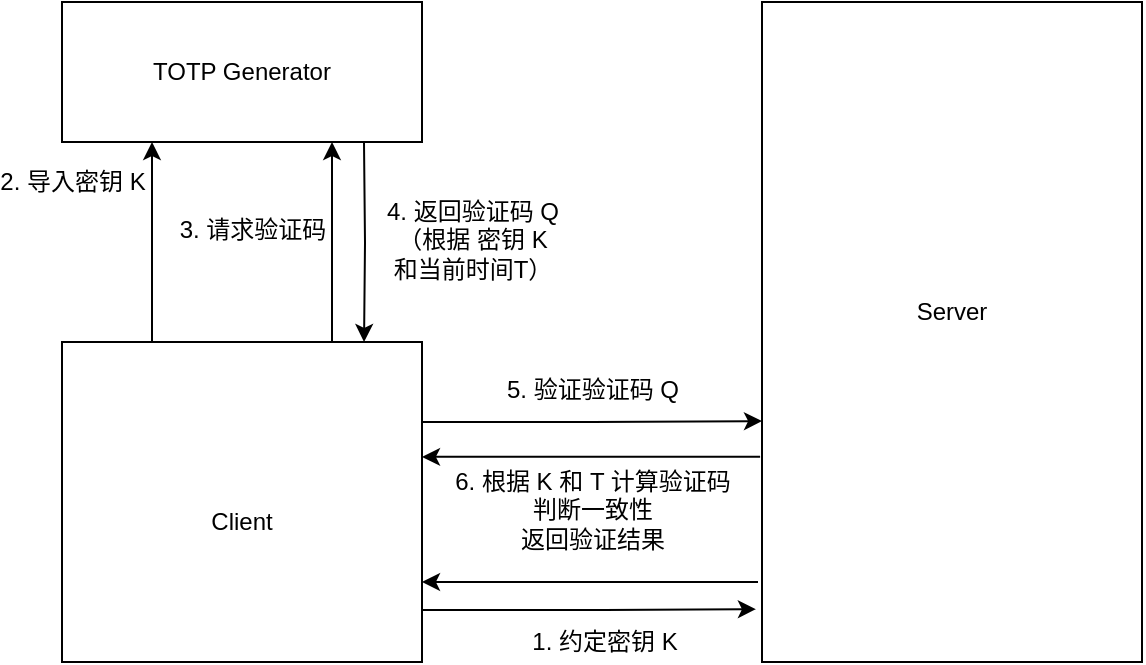 <mxfile version="12.2.4" pages="1"><diagram id="zG60ITpSjG7TOxZtJW8H" name="Page-1"><mxGraphModel dx="648" dy="358" grid="0" gridSize="10" guides="1" tooltips="1" connect="1" arrows="1" fold="1" page="1" pageScale="1" pageWidth="850" pageHeight="1100" math="0" shadow="0"><root><mxCell id="0"/><mxCell id="1" parent="0"/><mxCell id="3" value="" style="rounded=0;whiteSpace=wrap;html=1;" parent="1" vertex="1"><mxGeometry x="210" y="220" width="180" height="70" as="geometry"/></mxCell><mxCell id="4" value="TOTP Generator" style="text;html=1;strokeColor=none;fillColor=none;align=center;verticalAlign=middle;whiteSpace=wrap;rounded=0;" parent="1" vertex="1"><mxGeometry x="240" y="245" width="120" height="20" as="geometry"/></mxCell><mxCell id="11" style="edgeStyle=orthogonalEdgeStyle;rounded=0;orthogonalLoop=1;jettySize=auto;html=1;exitX=0.25;exitY=0;exitDx=0;exitDy=0;entryX=0.25;entryY=1;entryDx=0;entryDy=0;" parent="1" source="5" target="3" edge="1"><mxGeometry relative="1" as="geometry"/></mxCell><mxCell id="13" style="edgeStyle=orthogonalEdgeStyle;rounded=0;orthogonalLoop=1;jettySize=auto;html=1;exitX=0.75;exitY=0;exitDx=0;exitDy=0;entryX=0.75;entryY=1;entryDx=0;entryDy=0;" parent="1" source="5" target="3" edge="1"><mxGeometry relative="1" as="geometry"/></mxCell><mxCell id="19" style="edgeStyle=orthogonalEdgeStyle;rounded=0;orthogonalLoop=1;jettySize=auto;html=1;exitX=1;exitY=0.25;exitDx=0;exitDy=0;entryX=0;entryY=0.635;entryDx=0;entryDy=0;entryPerimeter=0;" parent="1" source="5" target="6" edge="1"><mxGeometry relative="1" as="geometry"><Array as="points"><mxPoint x="475" y="430"/></Array></mxGeometry></mxCell><mxCell id="5" value="" style="rounded=0;whiteSpace=wrap;html=1;" parent="1" vertex="1"><mxGeometry x="210" y="390" width="180" height="160" as="geometry"/></mxCell><mxCell id="9" style="edgeStyle=orthogonalEdgeStyle;rounded=0;orthogonalLoop=1;jettySize=auto;html=1;entryX=1;entryY=0.75;entryDx=0;entryDy=0;" parent="1" target="5" edge="1"><mxGeometry relative="1" as="geometry"><mxPoint x="558" y="510" as="sourcePoint"/><Array as="points"><mxPoint x="540" y="510"/><mxPoint x="540" y="510"/></Array></mxGeometry></mxCell><mxCell id="10" value="1. 约定密钥 K" style="text;html=1;resizable=0;points=[];align=center;verticalAlign=middle;labelBackgroundColor=#ffffff;" parent="9" vertex="1" connectable="0"><mxGeometry x="0.235" y="3" relative="1" as="geometry"><mxPoint x="26" y="27" as="offset"/></mxGeometry></mxCell><mxCell id="6" value="" style="rounded=0;whiteSpace=wrap;html=1;" parent="1" vertex="1"><mxGeometry x="560" y="220" width="190" height="330" as="geometry"/></mxCell><mxCell id="7" value="Client" style="text;html=1;strokeColor=none;fillColor=none;align=center;verticalAlign=middle;whiteSpace=wrap;rounded=0;" parent="1" vertex="1"><mxGeometry x="240" y="470" width="120" height="20" as="geometry"/></mxCell><mxCell id="8" value="Server" style="text;html=1;strokeColor=none;fillColor=none;align=center;verticalAlign=middle;whiteSpace=wrap;rounded=0;" parent="1" vertex="1"><mxGeometry x="595" y="365" width="120" height="20" as="geometry"/></mxCell><mxCell id="12" value="2. 导入密钥 K" style="text;html=1;resizable=0;points=[];align=center;verticalAlign=middle;labelBackgroundColor=#ffffff;" parent="1" vertex="1" connectable="0"><mxGeometry x="190" y="306" as="geometry"><mxPoint x="25" y="4" as="offset"/></mxGeometry></mxCell><mxCell id="14" value="3. 请求验证码" style="text;html=1;resizable=0;points=[];align=center;verticalAlign=middle;labelBackgroundColor=#ffffff;" parent="1" vertex="1" connectable="0"><mxGeometry x="280" y="330" as="geometry"><mxPoint x="25" y="4" as="offset"/></mxGeometry></mxCell><mxCell id="15" style="edgeStyle=orthogonalEdgeStyle;rounded=0;orthogonalLoop=1;jettySize=auto;html=1;entryX=0.839;entryY=0;entryDx=0;entryDy=0;entryPerimeter=0;" parent="1" target="5" edge="1"><mxGeometry relative="1" as="geometry"><mxPoint x="361" y="290" as="sourcePoint"/><mxPoint x="361" y="331" as="targetPoint"/></mxGeometry></mxCell><mxCell id="16" value="4. 返回验证码 Q&lt;br&gt;（根据 密钥 K &lt;br&gt;和当前时间T）" style="text;html=1;resizable=0;points=[];align=center;verticalAlign=middle;labelBackgroundColor=#ffffff;" parent="1" vertex="1" connectable="0"><mxGeometry x="390" y="335" as="geometry"><mxPoint x="25" y="4" as="offset"/></mxGeometry></mxCell><mxCell id="20" value="5. 验证验证码 Q" style="text;html=1;resizable=0;points=[];align=center;verticalAlign=middle;labelBackgroundColor=#ffffff;" parent="1" vertex="1" connectable="0"><mxGeometry x="450" y="410" as="geometry"><mxPoint x="25" y="4" as="offset"/></mxGeometry></mxCell><mxCell id="22" style="edgeStyle=orthogonalEdgeStyle;rounded=0;orthogonalLoop=1;jettySize=auto;html=1;entryX=1;entryY=0.359;entryDx=0;entryDy=0;entryPerimeter=0;exitX=-0.005;exitY=0.689;exitDx=0;exitDy=0;exitPerimeter=0;" parent="1" source="6" target="5" edge="1"><mxGeometry relative="1" as="geometry"><mxPoint x="480" y="550" as="sourcePoint"/><mxPoint x="570" y="440" as="targetPoint"/><Array as="points"><mxPoint x="475" y="447"/></Array></mxGeometry></mxCell><mxCell id="23" value="6. 根据 K 和 T 计算验证码&lt;br&gt;判断一致性&lt;br&gt;返回验证结果" style="text;html=1;resizable=0;points=[];align=center;verticalAlign=middle;labelBackgroundColor=#ffffff;" parent="1" vertex="1" connectable="0"><mxGeometry x="450" y="470" as="geometry"><mxPoint x="25" y="4" as="offset"/></mxGeometry></mxCell><mxCell id="24" style="edgeStyle=orthogonalEdgeStyle;rounded=0;orthogonalLoop=1;jettySize=auto;html=1;exitX=1;exitY=0.856;exitDx=0;exitDy=0;exitPerimeter=0;entryX=-0.016;entryY=0.92;entryDx=0;entryDy=0;entryPerimeter=0;" parent="1" source="5" target="6" edge="1"><mxGeometry relative="1" as="geometry"><mxPoint x="458.5" y="539.793" as="sourcePoint"/><mxPoint x="480.5" y="650" as="targetPoint"/><Array as="points"><mxPoint x="390" y="524"/><mxPoint x="481" y="524"/></Array></mxGeometry></mxCell></root></mxGraphModel></diagram></mxfile>